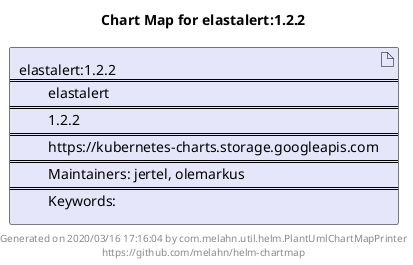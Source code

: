 @startuml
skinparam linetype ortho
skinparam backgroundColor white
skinparam usecaseBorderColor black
skinparam usecaseArrowColor LightSlateGray
skinparam artifactBorderColor black
skinparam artifactArrowColor LightSlateGray

title Chart Map for elastalert:1.2.2

'There is one referenced Helm Chart
artifact "elastalert:1.2.2\n====\n\telastalert\n====\n\t1.2.2\n====\n\thttps://kubernetes-charts.storage.googleapis.com\n====\n\tMaintainers: jertel, olemarkus\n====\n\tKeywords: " as elastalert_1_2_2 #Lavender

'There are 0 referenced Docker Images

'Chart Dependencies

center footer Generated on 2020/03/16 17:16:04 by com.melahn.util.helm.PlantUmlChartMapPrinter\nhttps://github.com/melahn/helm-chartmap
@enduml
